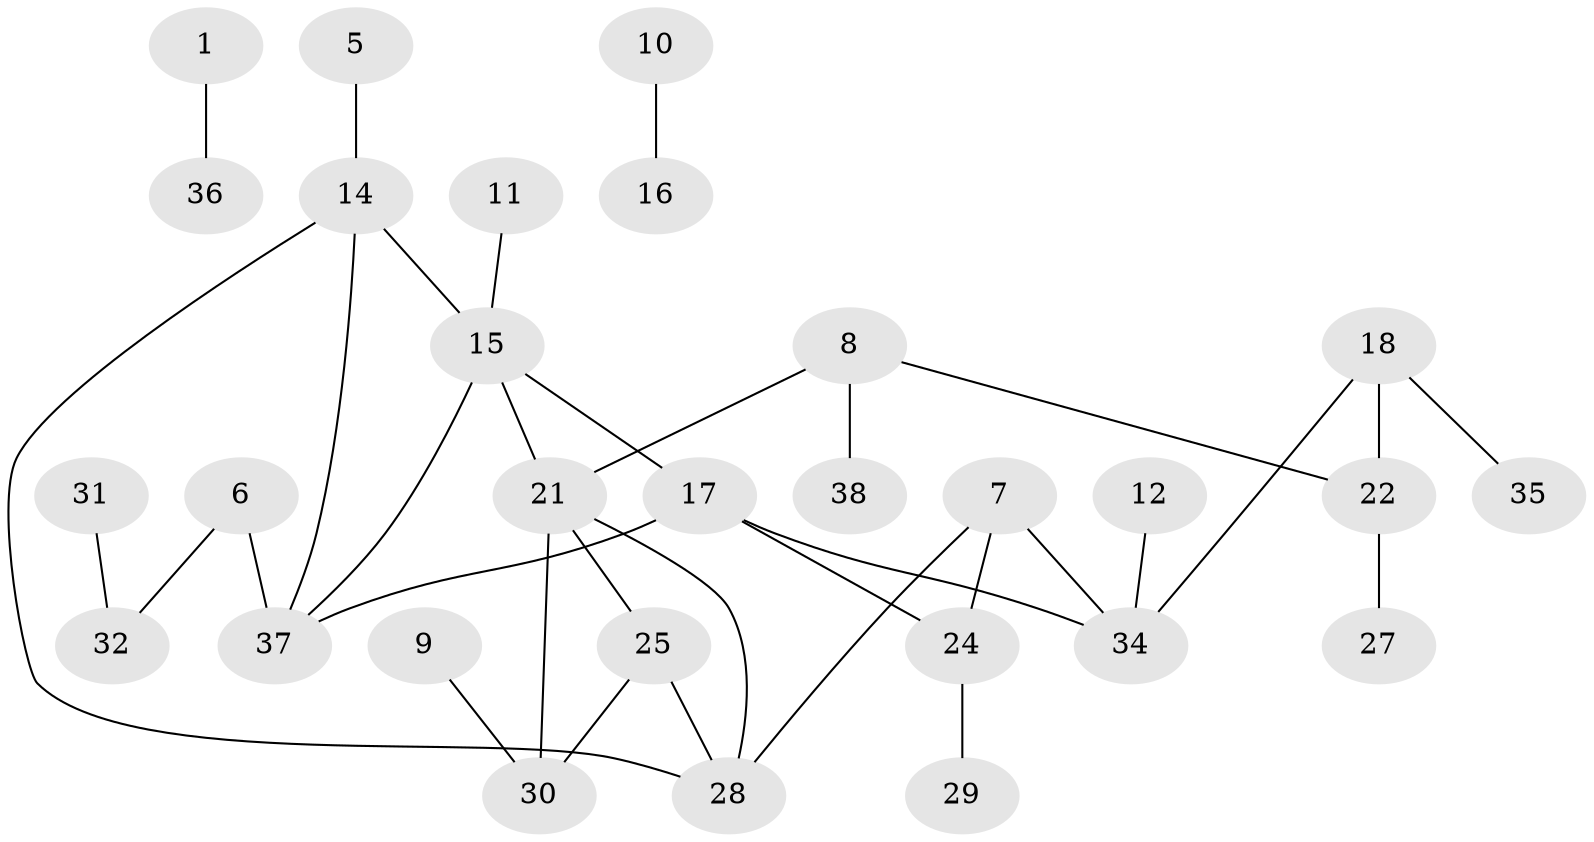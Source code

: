 // original degree distribution, {2: 0.18518518518518517, 1: 0.2962962962962963, 0: 0.14814814814814814, 5: 0.037037037037037035, 4: 0.1111111111111111, 3: 0.2037037037037037, 7: 0.018518518518518517}
// Generated by graph-tools (version 1.1) at 2025/35/03/04/25 23:35:54]
// undirected, 29 vertices, 34 edges
graph export_dot {
  node [color=gray90,style=filled];
  1;
  5;
  6;
  7;
  8;
  9;
  10;
  11;
  12;
  14;
  15;
  16;
  17;
  18;
  21;
  22;
  24;
  25;
  27;
  28;
  29;
  30;
  31;
  32;
  34;
  35;
  36;
  37;
  38;
  1 -- 36 [weight=1.0];
  5 -- 14 [weight=1.0];
  6 -- 32 [weight=1.0];
  6 -- 37 [weight=2.0];
  7 -- 24 [weight=1.0];
  7 -- 28 [weight=1.0];
  7 -- 34 [weight=1.0];
  8 -- 21 [weight=1.0];
  8 -- 22 [weight=1.0];
  8 -- 38 [weight=1.0];
  9 -- 30 [weight=1.0];
  10 -- 16 [weight=1.0];
  11 -- 15 [weight=1.0];
  12 -- 34 [weight=1.0];
  14 -- 15 [weight=2.0];
  14 -- 28 [weight=1.0];
  14 -- 37 [weight=1.0];
  15 -- 17 [weight=2.0];
  15 -- 21 [weight=1.0];
  15 -- 37 [weight=2.0];
  17 -- 24 [weight=2.0];
  17 -- 34 [weight=1.0];
  17 -- 37 [weight=1.0];
  18 -- 22 [weight=1.0];
  18 -- 34 [weight=1.0];
  18 -- 35 [weight=1.0];
  21 -- 25 [weight=1.0];
  21 -- 28 [weight=1.0];
  21 -- 30 [weight=1.0];
  22 -- 27 [weight=1.0];
  24 -- 29 [weight=1.0];
  25 -- 28 [weight=1.0];
  25 -- 30 [weight=1.0];
  31 -- 32 [weight=1.0];
}
